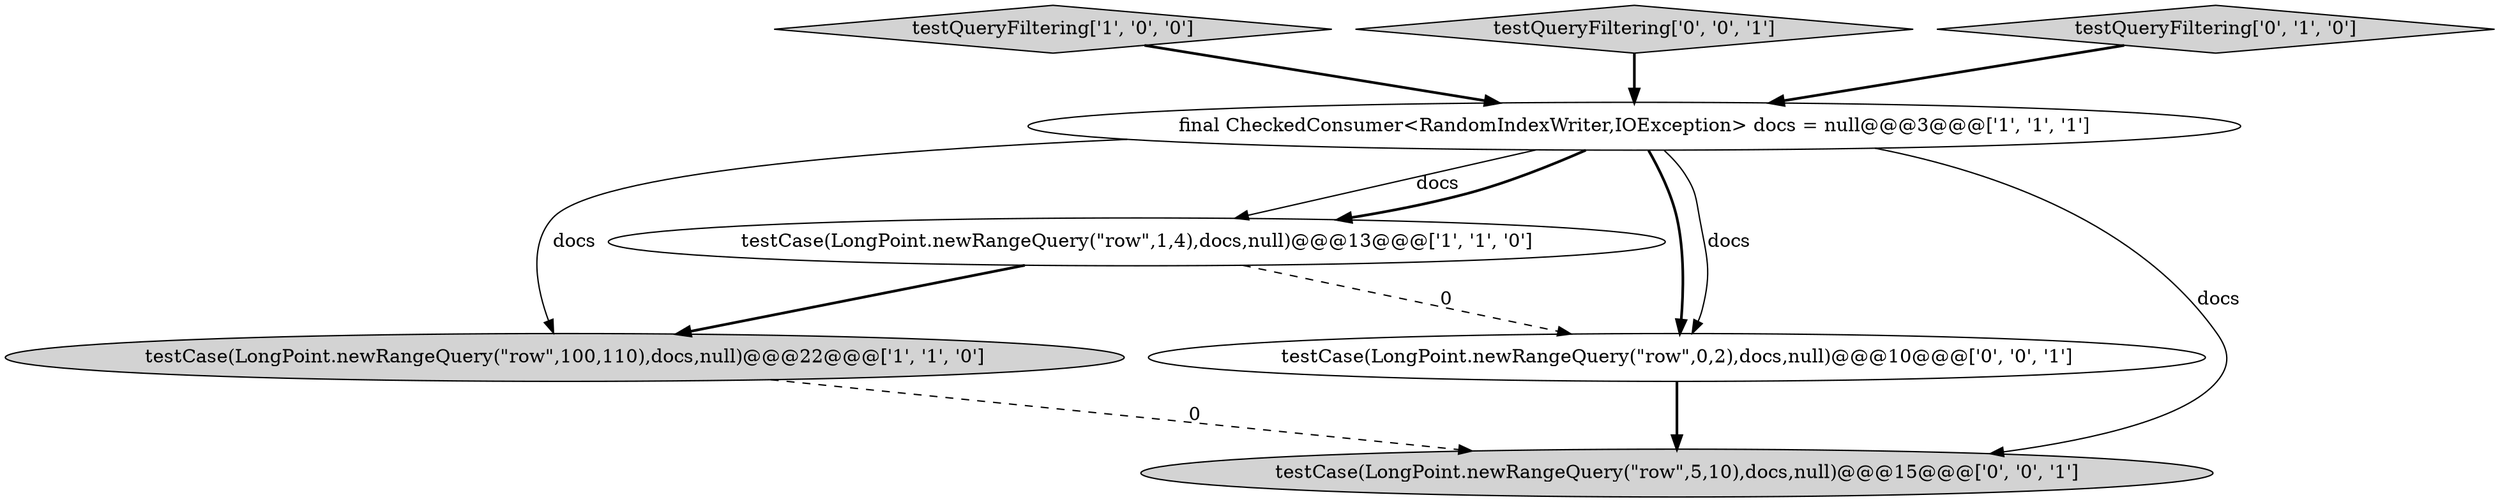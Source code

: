digraph {
3 [style = filled, label = "testQueryFiltering['1', '0', '0']", fillcolor = lightgray, shape = diamond image = "AAA0AAABBB1BBB"];
0 [style = filled, label = "testCase(LongPoint.newRangeQuery(\"row\",100,110),docs,null)@@@22@@@['1', '1', '0']", fillcolor = lightgray, shape = ellipse image = "AAA0AAABBB1BBB"];
5 [style = filled, label = "testCase(LongPoint.newRangeQuery(\"row\",0,2),docs,null)@@@10@@@['0', '0', '1']", fillcolor = white, shape = ellipse image = "AAA0AAABBB3BBB"];
6 [style = filled, label = "testQueryFiltering['0', '0', '1']", fillcolor = lightgray, shape = diamond image = "AAA0AAABBB3BBB"];
4 [style = filled, label = "testQueryFiltering['0', '1', '0']", fillcolor = lightgray, shape = diamond image = "AAA0AAABBB2BBB"];
7 [style = filled, label = "testCase(LongPoint.newRangeQuery(\"row\",5,10),docs,null)@@@15@@@['0', '0', '1']", fillcolor = lightgray, shape = ellipse image = "AAA0AAABBB3BBB"];
2 [style = filled, label = "testCase(LongPoint.newRangeQuery(\"row\",1,4),docs,null)@@@13@@@['1', '1', '0']", fillcolor = white, shape = ellipse image = "AAA0AAABBB1BBB"];
1 [style = filled, label = "final CheckedConsumer<RandomIndexWriter,IOException> docs = null@@@3@@@['1', '1', '1']", fillcolor = white, shape = ellipse image = "AAA0AAABBB1BBB"];
1->5 [style = bold, label=""];
1->2 [style = solid, label="docs"];
5->7 [style = bold, label=""];
6->1 [style = bold, label=""];
2->5 [style = dashed, label="0"];
1->2 [style = bold, label=""];
1->0 [style = solid, label="docs"];
2->0 [style = bold, label=""];
1->7 [style = solid, label="docs"];
4->1 [style = bold, label=""];
3->1 [style = bold, label=""];
0->7 [style = dashed, label="0"];
1->5 [style = solid, label="docs"];
}
